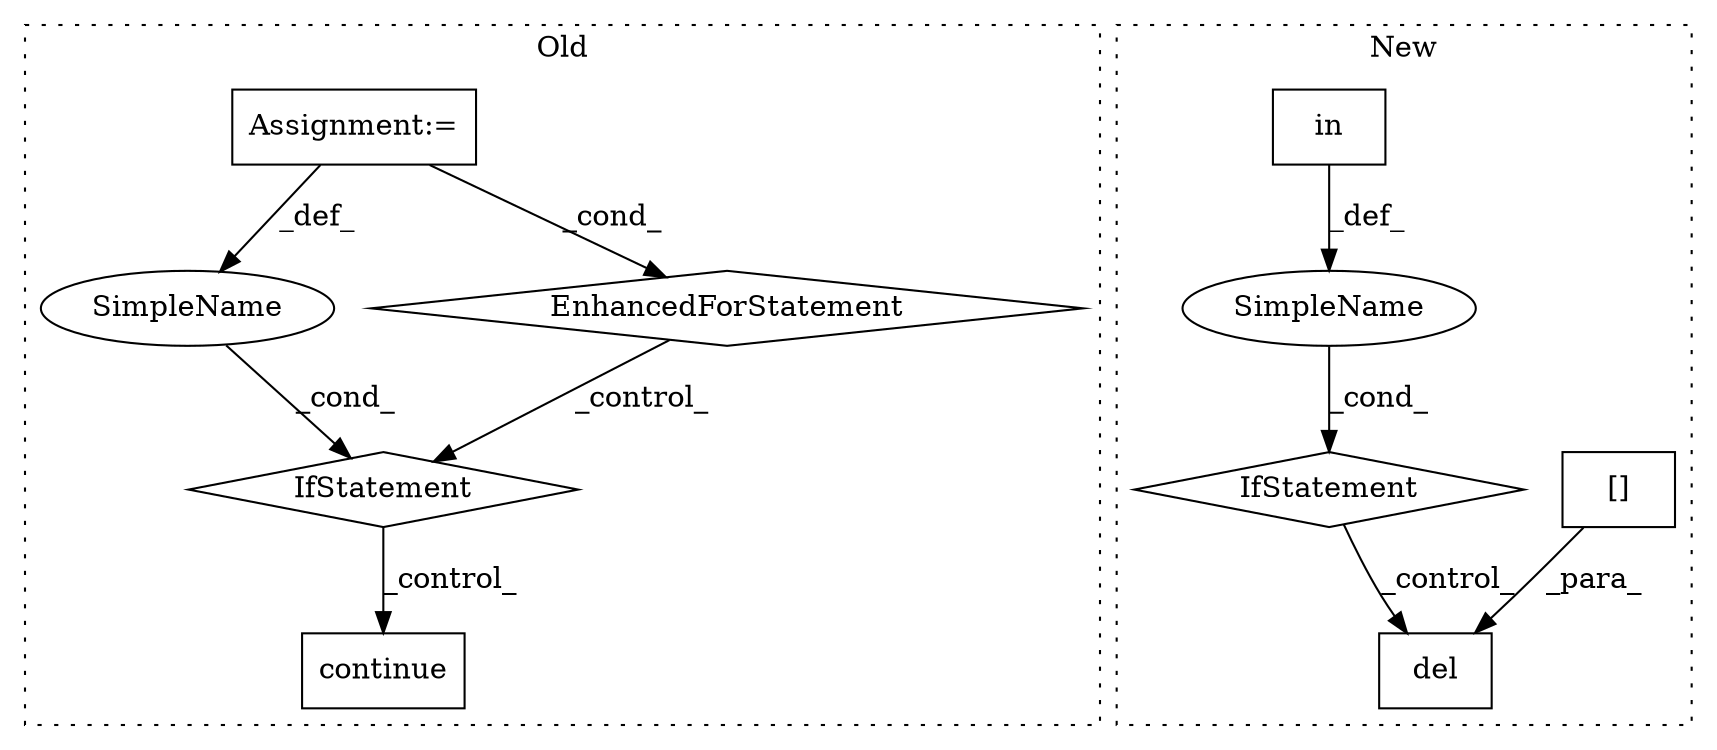 digraph G {
subgraph cluster0 {
1 [label="continue" a="18" s="2237" l="9" shape="box"];
4 [label="IfStatement" a="25" s="2199,2225" l="4,2" shape="diamond"];
5 [label="SimpleName" a="42" s="" l="" shape="ellipse"];
9 [label="EnhancedForStatement" a="70" s="2078,2158" l="53,2" shape="diamond"];
10 [label="Assignment:=" a="7" s="2078,2158" l="53,2" shape="box"];
label = "Old";
style="dotted";
}
subgraph cluster1 {
2 [label="del" a="32" s="1819,1839" l="4,1" shape="box"];
3 [label="[]" a="2" s="1823,1838" l="9,1" shape="box"];
6 [label="IfStatement" a="25" s="1737,1763" l="8,2" shape="diamond"];
7 [label="in" a="105" s="1745" l="18" shape="box"];
8 [label="SimpleName" a="42" s="" l="" shape="ellipse"];
label = "New";
style="dotted";
}
3 -> 2 [label="_para_"];
4 -> 1 [label="_control_"];
5 -> 4 [label="_cond_"];
6 -> 2 [label="_control_"];
7 -> 8 [label="_def_"];
8 -> 6 [label="_cond_"];
9 -> 4 [label="_control_"];
10 -> 5 [label="_def_"];
10 -> 9 [label="_cond_"];
}